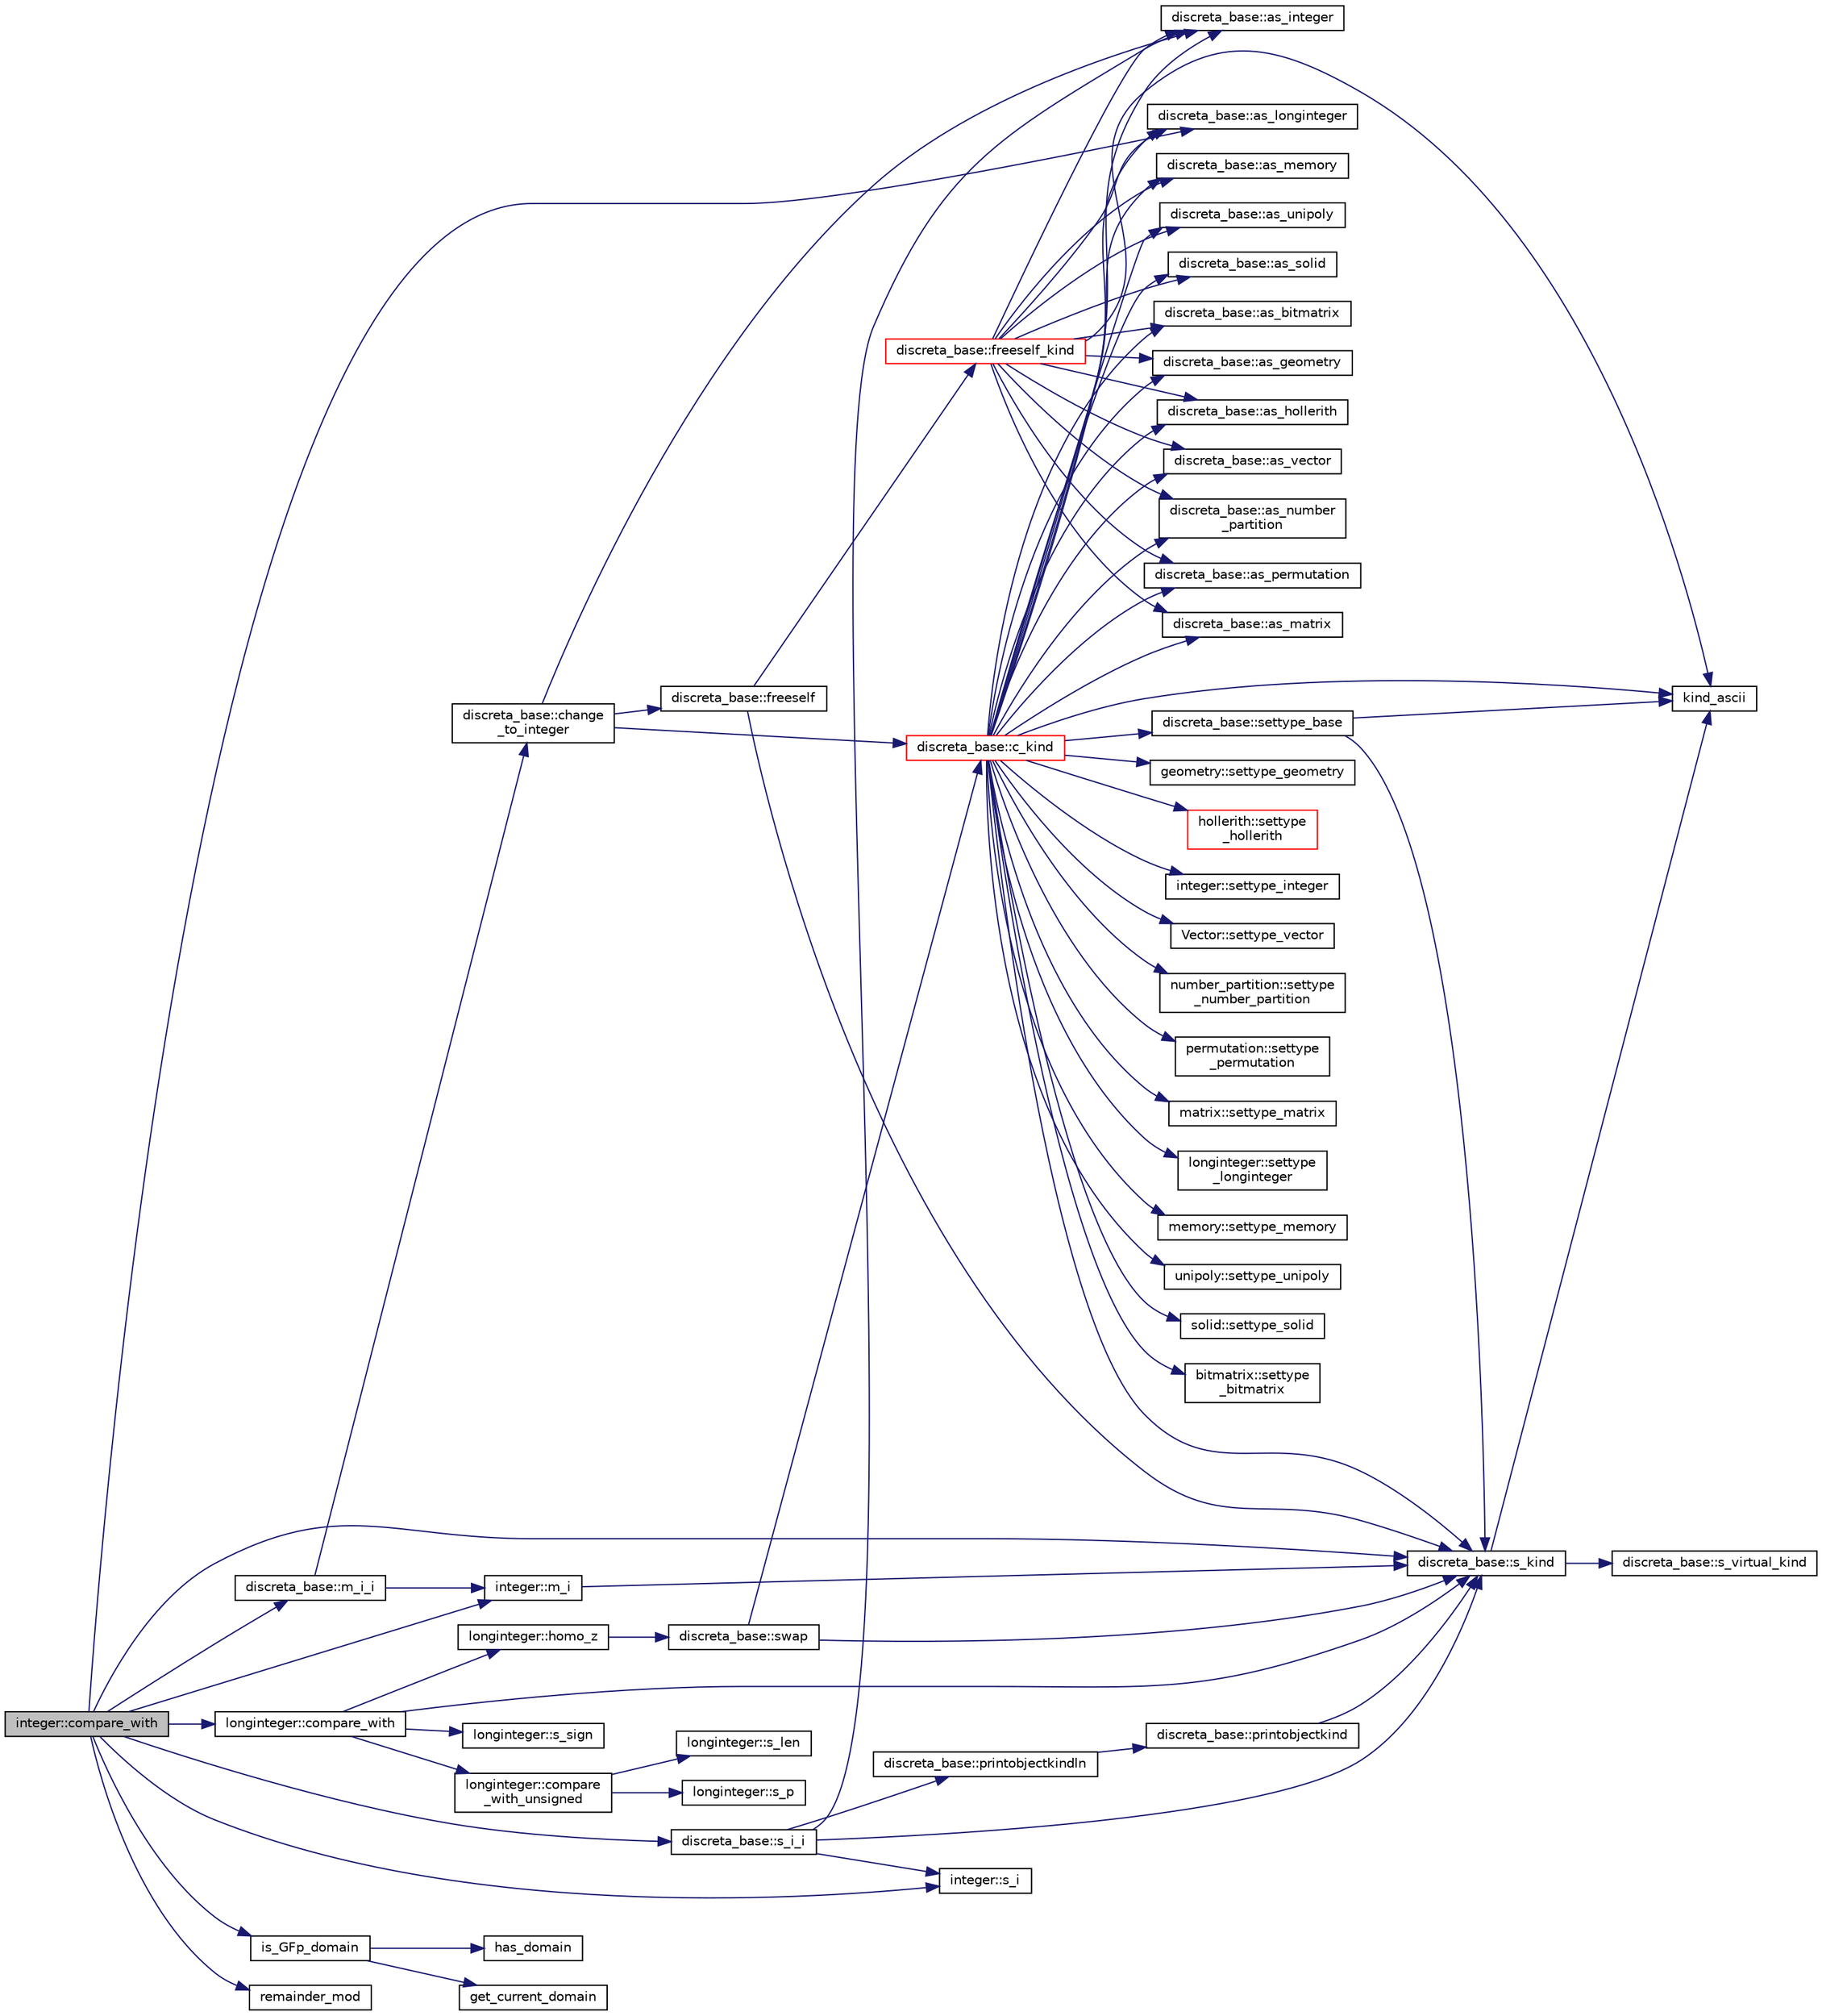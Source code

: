 digraph "integer::compare_with"
{
  edge [fontname="Helvetica",fontsize="10",labelfontname="Helvetica",labelfontsize="10"];
  node [fontname="Helvetica",fontsize="10",shape=record];
  rankdir="LR";
  Node136 [label="integer::compare_with",height=0.2,width=0.4,color="black", fillcolor="grey75", style="filled", fontcolor="black"];
  Node136 -> Node137 [color="midnightblue",fontsize="10",style="solid",fontname="Helvetica"];
  Node137 [label="discreta_base::s_kind",height=0.2,width=0.4,color="black", fillcolor="white", style="filled",URL="$d7/d71/classdiscreta__base.html#a8a830025c74adbbc3362418a7c2ba157"];
  Node137 -> Node138 [color="midnightblue",fontsize="10",style="solid",fontname="Helvetica"];
  Node138 [label="discreta_base::s_virtual_kind",height=0.2,width=0.4,color="black", fillcolor="white", style="filled",URL="$d7/d71/classdiscreta__base.html#a52778a6d6943a468be083d0785d418fb"];
  Node137 -> Node139 [color="midnightblue",fontsize="10",style="solid",fontname="Helvetica"];
  Node139 [label="kind_ascii",height=0.2,width=0.4,color="black", fillcolor="white", style="filled",URL="$d9/d60/discreta_8h.html#ad0ce825a9f29bc6cec27e1b64cfe27bf"];
  Node136 -> Node140 [color="midnightblue",fontsize="10",style="solid",fontname="Helvetica"];
  Node140 [label="discreta_base::as_longinteger",height=0.2,width=0.4,color="black", fillcolor="white", style="filled",URL="$d7/d71/classdiscreta__base.html#a20a094639eb711b10c8694c51937f7cd"];
  Node136 -> Node141 [color="midnightblue",fontsize="10",style="solid",fontname="Helvetica"];
  Node141 [label="longinteger::compare_with",height=0.2,width=0.4,color="black", fillcolor="white", style="filled",URL="$d3/d71/classlonginteger.html#aaa504bac9b133d50b5ac50768f97db9d"];
  Node141 -> Node137 [color="midnightblue",fontsize="10",style="solid",fontname="Helvetica"];
  Node141 -> Node142 [color="midnightblue",fontsize="10",style="solid",fontname="Helvetica"];
  Node142 [label="longinteger::homo_z",height=0.2,width=0.4,color="black", fillcolor="white", style="filled",URL="$d3/d71/classlonginteger.html#a986e829bf35eca2b9f24b1b3766d5677"];
  Node142 -> Node143 [color="midnightblue",fontsize="10",style="solid",fontname="Helvetica"];
  Node143 [label="discreta_base::swap",height=0.2,width=0.4,color="black", fillcolor="white", style="filled",URL="$d7/d71/classdiscreta__base.html#a2e8acbb9d3476675dac5b6a583b0293e"];
  Node143 -> Node137 [color="midnightblue",fontsize="10",style="solid",fontname="Helvetica"];
  Node143 -> Node144 [color="midnightblue",fontsize="10",style="solid",fontname="Helvetica"];
  Node144 [label="discreta_base::c_kind",height=0.2,width=0.4,color="red", fillcolor="white", style="filled",URL="$d7/d71/classdiscreta__base.html#adc2ff61589c2d083688e7a43f333cb62"];
  Node144 -> Node145 [color="midnightblue",fontsize="10",style="solid",fontname="Helvetica"];
  Node145 [label="discreta_base::settype_base",height=0.2,width=0.4,color="black", fillcolor="white", style="filled",URL="$d7/d71/classdiscreta__base.html#a4f42899a89447d1c3993ea07c38f8ad4"];
  Node145 -> Node137 [color="midnightblue",fontsize="10",style="solid",fontname="Helvetica"];
  Node145 -> Node139 [color="midnightblue",fontsize="10",style="solid",fontname="Helvetica"];
  Node144 -> Node146 [color="midnightblue",fontsize="10",style="solid",fontname="Helvetica"];
  Node146 [label="discreta_base::as_integer",height=0.2,width=0.4,color="black", fillcolor="white", style="filled",URL="$d7/d71/classdiscreta__base.html#a00d7691eaf874fd283d942692fe8dd26"];
  Node144 -> Node147 [color="midnightblue",fontsize="10",style="solid",fontname="Helvetica"];
  Node147 [label="integer::settype_integer",height=0.2,width=0.4,color="black", fillcolor="white", style="filled",URL="$d0/de5/classinteger.html#a6265c65ef311229acd513d748faba796"];
  Node144 -> Node148 [color="midnightblue",fontsize="10",style="solid",fontname="Helvetica"];
  Node148 [label="discreta_base::as_vector",height=0.2,width=0.4,color="black", fillcolor="white", style="filled",URL="$d7/d71/classdiscreta__base.html#a7bdd6cae39c380b128ee9e17e42cf020"];
  Node144 -> Node149 [color="midnightblue",fontsize="10",style="solid",fontname="Helvetica"];
  Node149 [label="Vector::settype_vector",height=0.2,width=0.4,color="black", fillcolor="white", style="filled",URL="$d5/db2/class_vector.html#a34e0d00b18c051f23904a8429fa6c8b4"];
  Node144 -> Node150 [color="midnightblue",fontsize="10",style="solid",fontname="Helvetica"];
  Node150 [label="discreta_base::as_number\l_partition",height=0.2,width=0.4,color="black", fillcolor="white", style="filled",URL="$d7/d71/classdiscreta__base.html#a307aa09de0e925d46697707968ffab00"];
  Node144 -> Node151 [color="midnightblue",fontsize="10",style="solid",fontname="Helvetica"];
  Node151 [label="number_partition::settype\l_number_partition",height=0.2,width=0.4,color="black", fillcolor="white", style="filled",URL="$df/d50/classnumber__partition.html#a3aaec1b557758f643ffc8555bbc358be"];
  Node144 -> Node152 [color="midnightblue",fontsize="10",style="solid",fontname="Helvetica"];
  Node152 [label="discreta_base::as_permutation",height=0.2,width=0.4,color="black", fillcolor="white", style="filled",URL="$d7/d71/classdiscreta__base.html#aa4e72f36a82984239b12ae831e131098"];
  Node144 -> Node153 [color="midnightblue",fontsize="10",style="solid",fontname="Helvetica"];
  Node153 [label="permutation::settype\l_permutation",height=0.2,width=0.4,color="black", fillcolor="white", style="filled",URL="$d0/d08/classpermutation.html#af1eea29f86195cede9562e444664c28c"];
  Node144 -> Node154 [color="midnightblue",fontsize="10",style="solid",fontname="Helvetica"];
  Node154 [label="discreta_base::as_matrix",height=0.2,width=0.4,color="black", fillcolor="white", style="filled",URL="$d7/d71/classdiscreta__base.html#ae4d7f56d917a4707b838fbffde6467ff"];
  Node144 -> Node155 [color="midnightblue",fontsize="10",style="solid",fontname="Helvetica"];
  Node155 [label="matrix::settype_matrix",height=0.2,width=0.4,color="black", fillcolor="white", style="filled",URL="$d1/d8d/classmatrix.html#a1780283a64a789e4084d792683d276bb"];
  Node144 -> Node140 [color="midnightblue",fontsize="10",style="solid",fontname="Helvetica"];
  Node144 -> Node156 [color="midnightblue",fontsize="10",style="solid",fontname="Helvetica"];
  Node156 [label="longinteger::settype\l_longinteger",height=0.2,width=0.4,color="black", fillcolor="white", style="filled",URL="$d3/d71/classlonginteger.html#ae5f811ece8df31b9ff114368a18e1dc5"];
  Node144 -> Node157 [color="midnightblue",fontsize="10",style="solid",fontname="Helvetica"];
  Node157 [label="discreta_base::as_memory",height=0.2,width=0.4,color="black", fillcolor="white", style="filled",URL="$d7/d71/classdiscreta__base.html#ad94b2d7dce0cd4fa22db57f6e79c4bd2"];
  Node144 -> Node158 [color="midnightblue",fontsize="10",style="solid",fontname="Helvetica"];
  Node158 [label="memory::settype_memory",height=0.2,width=0.4,color="black", fillcolor="white", style="filled",URL="$d8/d99/classmemory.html#a33aae277f9b8fe36b02e9d5da895451b"];
  Node144 -> Node159 [color="midnightblue",fontsize="10",style="solid",fontname="Helvetica"];
  Node159 [label="discreta_base::as_unipoly",height=0.2,width=0.4,color="black", fillcolor="white", style="filled",URL="$d7/d71/classdiscreta__base.html#ad50d8027f039fe5c2478cddb243adc9d"];
  Node144 -> Node160 [color="midnightblue",fontsize="10",style="solid",fontname="Helvetica"];
  Node160 [label="unipoly::settype_unipoly",height=0.2,width=0.4,color="black", fillcolor="white", style="filled",URL="$d1/d89/classunipoly.html#a8db854fcc85c5e1150b1f1b1c005c95b"];
  Node144 -> Node161 [color="midnightblue",fontsize="10",style="solid",fontname="Helvetica"];
  Node161 [label="discreta_base::as_solid",height=0.2,width=0.4,color="black", fillcolor="white", style="filled",URL="$d7/d71/classdiscreta__base.html#a1fc5f2b85ec97ab0a69dd64903c970a5"];
  Node144 -> Node162 [color="midnightblue",fontsize="10",style="solid",fontname="Helvetica"];
  Node162 [label="solid::settype_solid",height=0.2,width=0.4,color="black", fillcolor="white", style="filled",URL="$d8/def/classsolid.html#a775bd4821f75a8aee4ea3d4335ff90e0"];
  Node144 -> Node163 [color="midnightblue",fontsize="10",style="solid",fontname="Helvetica"];
  Node163 [label="discreta_base::as_bitmatrix",height=0.2,width=0.4,color="black", fillcolor="white", style="filled",URL="$d7/d71/classdiscreta__base.html#a071ad54ea8ef6c9d1d15f532e5a76df6"];
  Node144 -> Node164 [color="midnightblue",fontsize="10",style="solid",fontname="Helvetica"];
  Node164 [label="bitmatrix::settype\l_bitmatrix",height=0.2,width=0.4,color="black", fillcolor="white", style="filled",URL="$de/dc8/classbitmatrix.html#acb571d947f9526665ebbdc0ce3e2a973"];
  Node144 -> Node165 [color="midnightblue",fontsize="10",style="solid",fontname="Helvetica"];
  Node165 [label="discreta_base::as_geometry",height=0.2,width=0.4,color="black", fillcolor="white", style="filled",URL="$d7/d71/classdiscreta__base.html#a38fc7b4cdd830703e9d87354b79bc5c8"];
  Node144 -> Node166 [color="midnightblue",fontsize="10",style="solid",fontname="Helvetica"];
  Node166 [label="geometry::settype_geometry",height=0.2,width=0.4,color="black", fillcolor="white", style="filled",URL="$da/d44/classgeometry.html#ab4a336baba6a3f56f5ffa053a5be5ba7"];
  Node144 -> Node167 [color="midnightblue",fontsize="10",style="solid",fontname="Helvetica"];
  Node167 [label="discreta_base::as_hollerith",height=0.2,width=0.4,color="black", fillcolor="white", style="filled",URL="$d7/d71/classdiscreta__base.html#a3e66f82711f314710107e2f29e589690"];
  Node144 -> Node168 [color="midnightblue",fontsize="10",style="solid",fontname="Helvetica"];
  Node168 [label="hollerith::settype\l_hollerith",height=0.2,width=0.4,color="red", fillcolor="white", style="filled",URL="$d8/d99/classhollerith.html#a23bbd4acfc88a0e90f1245f243f51f76"];
  Node144 -> Node139 [color="midnightblue",fontsize="10",style="solid",fontname="Helvetica"];
  Node144 -> Node137 [color="midnightblue",fontsize="10",style="solid",fontname="Helvetica"];
  Node141 -> Node184 [color="midnightblue",fontsize="10",style="solid",fontname="Helvetica"];
  Node184 [label="longinteger::s_sign",height=0.2,width=0.4,color="black", fillcolor="white", style="filled",URL="$d3/d71/classlonginteger.html#a33f5b6c545e97635cb71670f76ed1fb3"];
  Node141 -> Node185 [color="midnightblue",fontsize="10",style="solid",fontname="Helvetica"];
  Node185 [label="longinteger::compare\l_with_unsigned",height=0.2,width=0.4,color="black", fillcolor="white", style="filled",URL="$d3/d71/classlonginteger.html#ab08011cadec55cf084dbffcb74bb4991"];
  Node185 -> Node186 [color="midnightblue",fontsize="10",style="solid",fontname="Helvetica"];
  Node186 [label="longinteger::s_len",height=0.2,width=0.4,color="black", fillcolor="white", style="filled",URL="$d3/d71/classlonginteger.html#a5d414ae211f4e16abd932257351c74df"];
  Node185 -> Node187 [color="midnightblue",fontsize="10",style="solid",fontname="Helvetica"];
  Node187 [label="longinteger::s_p",height=0.2,width=0.4,color="black", fillcolor="white", style="filled",URL="$d3/d71/classlonginteger.html#aa946d4c3bfd34bbfd0b811d5f5795f82"];
  Node136 -> Node188 [color="midnightblue",fontsize="10",style="solid",fontname="Helvetica"];
  Node188 [label="is_GFp_domain",height=0.2,width=0.4,color="black", fillcolor="white", style="filled",URL="$d9/d60/discreta_8h.html#ab75527270302df466fc6f6e355775c13"];
  Node188 -> Node189 [color="midnightblue",fontsize="10",style="solid",fontname="Helvetica"];
  Node189 [label="has_domain",height=0.2,width=0.4,color="black", fillcolor="white", style="filled",URL="$db/d2f/domain_8_c.html#af7df1c554310c6214b2900bf6ca7ac81"];
  Node188 -> Node190 [color="midnightblue",fontsize="10",style="solid",fontname="Helvetica"];
  Node190 [label="get_current_domain",height=0.2,width=0.4,color="black", fillcolor="white", style="filled",URL="$db/d2f/domain_8_c.html#a80481fde3a59aaeeb648f8c5392269f7"];
  Node136 -> Node191 [color="midnightblue",fontsize="10",style="solid",fontname="Helvetica"];
  Node191 [label="integer::m_i",height=0.2,width=0.4,color="black", fillcolor="white", style="filled",URL="$d0/de5/classinteger.html#a869091f0a0f35f5354c8c4a70250e8a9"];
  Node191 -> Node137 [color="midnightblue",fontsize="10",style="solid",fontname="Helvetica"];
  Node136 -> Node192 [color="midnightblue",fontsize="10",style="solid",fontname="Helvetica"];
  Node192 [label="remainder_mod",height=0.2,width=0.4,color="black", fillcolor="white", style="filled",URL="$d9/d60/discreta_8h.html#ac52aeebf4f6b8dcb49f1d85f70f00e7d"];
  Node136 -> Node193 [color="midnightblue",fontsize="10",style="solid",fontname="Helvetica"];
  Node193 [label="integer::s_i",height=0.2,width=0.4,color="black", fillcolor="white", style="filled",URL="$d0/de5/classinteger.html#adf28e9f94d4c844adaa950deeb80b904"];
  Node136 -> Node194 [color="midnightblue",fontsize="10",style="solid",fontname="Helvetica"];
  Node194 [label="discreta_base::m_i_i",height=0.2,width=0.4,color="black", fillcolor="white", style="filled",URL="$d7/d71/classdiscreta__base.html#aa231464a9d4bc233f66608021c9ad997"];
  Node194 -> Node195 [color="midnightblue",fontsize="10",style="solid",fontname="Helvetica"];
  Node195 [label="discreta_base::change\l_to_integer",height=0.2,width=0.4,color="black", fillcolor="white", style="filled",URL="$d7/d71/classdiscreta__base.html#a58a5a5bd8f8e6f2dd7b4483b66dc7bb9"];
  Node195 -> Node196 [color="midnightblue",fontsize="10",style="solid",fontname="Helvetica"];
  Node196 [label="discreta_base::freeself",height=0.2,width=0.4,color="black", fillcolor="white", style="filled",URL="$d7/d71/classdiscreta__base.html#a9a3c9501a562293b5667c11b9174d6e5"];
  Node196 -> Node197 [color="midnightblue",fontsize="10",style="solid",fontname="Helvetica"];
  Node197 [label="discreta_base::freeself_kind",height=0.2,width=0.4,color="red", fillcolor="white", style="filled",URL="$d7/d71/classdiscreta__base.html#a63a23ada2165b3838fab719ed458cec8"];
  Node197 -> Node146 [color="midnightblue",fontsize="10",style="solid",fontname="Helvetica"];
  Node197 -> Node148 [color="midnightblue",fontsize="10",style="solid",fontname="Helvetica"];
  Node197 -> Node150 [color="midnightblue",fontsize="10",style="solid",fontname="Helvetica"];
  Node197 -> Node152 [color="midnightblue",fontsize="10",style="solid",fontname="Helvetica"];
  Node197 -> Node154 [color="midnightblue",fontsize="10",style="solid",fontname="Helvetica"];
  Node197 -> Node140 [color="midnightblue",fontsize="10",style="solid",fontname="Helvetica"];
  Node197 -> Node157 [color="midnightblue",fontsize="10",style="solid",fontname="Helvetica"];
  Node197 -> Node159 [color="midnightblue",fontsize="10",style="solid",fontname="Helvetica"];
  Node197 -> Node161 [color="midnightblue",fontsize="10",style="solid",fontname="Helvetica"];
  Node197 -> Node163 [color="midnightblue",fontsize="10",style="solid",fontname="Helvetica"];
  Node197 -> Node165 [color="midnightblue",fontsize="10",style="solid",fontname="Helvetica"];
  Node197 -> Node167 [color="midnightblue",fontsize="10",style="solid",fontname="Helvetica"];
  Node197 -> Node139 [color="midnightblue",fontsize="10",style="solid",fontname="Helvetica"];
  Node196 -> Node137 [color="midnightblue",fontsize="10",style="solid",fontname="Helvetica"];
  Node195 -> Node144 [color="midnightblue",fontsize="10",style="solid",fontname="Helvetica"];
  Node195 -> Node146 [color="midnightblue",fontsize="10",style="solid",fontname="Helvetica"];
  Node194 -> Node191 [color="midnightblue",fontsize="10",style="solid",fontname="Helvetica"];
  Node136 -> Node223 [color="midnightblue",fontsize="10",style="solid",fontname="Helvetica"];
  Node223 [label="discreta_base::s_i_i",height=0.2,width=0.4,color="black", fillcolor="white", style="filled",URL="$d7/d71/classdiscreta__base.html#aadb92c01fbe69b3034b0214b33fbc735"];
  Node223 -> Node137 [color="midnightblue",fontsize="10",style="solid",fontname="Helvetica"];
  Node223 -> Node199 [color="midnightblue",fontsize="10",style="solid",fontname="Helvetica"];
  Node199 [label="discreta_base::printobjectkindln",height=0.2,width=0.4,color="black", fillcolor="white", style="filled",URL="$d7/d71/classdiscreta__base.html#a677ccc8f392ebedde05e453f8cf59559"];
  Node199 -> Node200 [color="midnightblue",fontsize="10",style="solid",fontname="Helvetica"];
  Node200 [label="discreta_base::printobjectkind",height=0.2,width=0.4,color="black", fillcolor="white", style="filled",URL="$d7/d71/classdiscreta__base.html#aa75a1314aa706909b029664944904231"];
  Node200 -> Node137 [color="midnightblue",fontsize="10",style="solid",fontname="Helvetica"];
  Node223 -> Node146 [color="midnightblue",fontsize="10",style="solid",fontname="Helvetica"];
  Node223 -> Node193 [color="midnightblue",fontsize="10",style="solid",fontname="Helvetica"];
}
